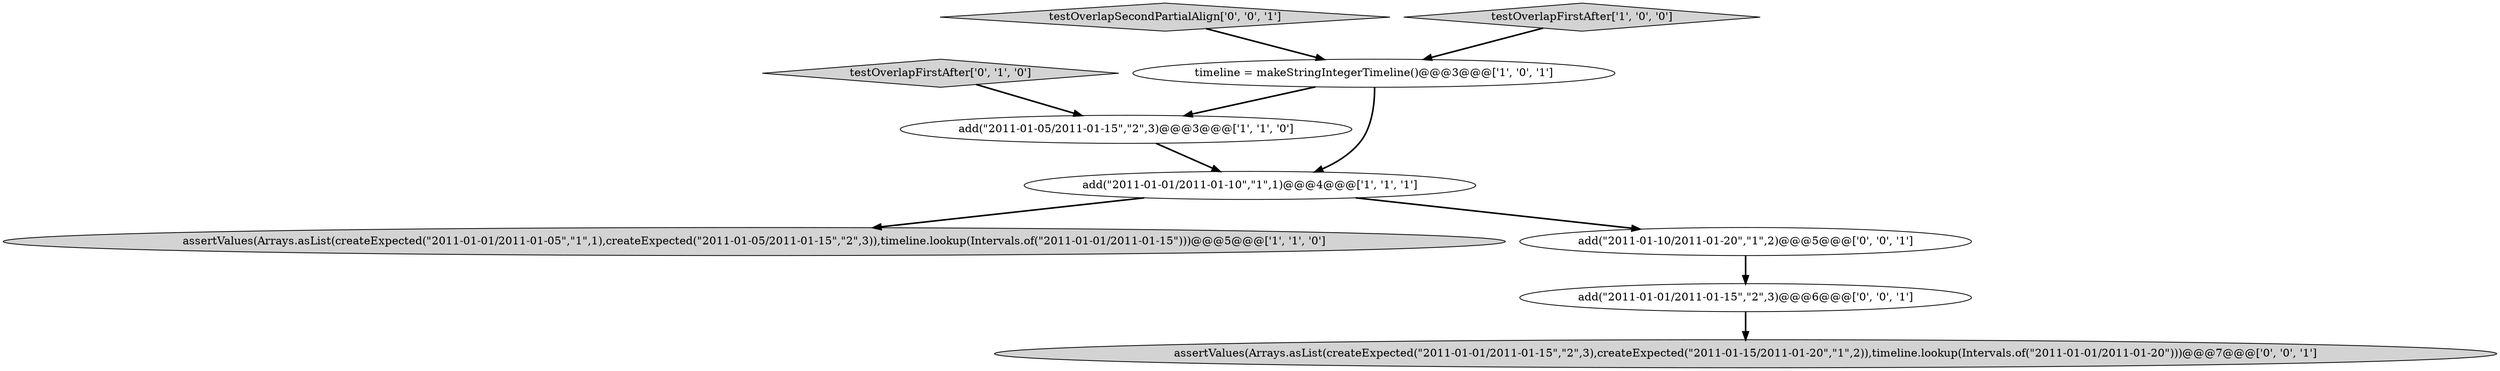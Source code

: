 digraph {
1 [style = filled, label = "assertValues(Arrays.asList(createExpected(\"2011-01-01/2011-01-05\",\"1\",1),createExpected(\"2011-01-05/2011-01-15\",\"2\",3)),timeline.lookup(Intervals.of(\"2011-01-01/2011-01-15\")))@@@5@@@['1', '1', '0']", fillcolor = lightgray, shape = ellipse image = "AAA0AAABBB1BBB"];
7 [style = filled, label = "assertValues(Arrays.asList(createExpected(\"2011-01-01/2011-01-15\",\"2\",3),createExpected(\"2011-01-15/2011-01-20\",\"1\",2)),timeline.lookup(Intervals.of(\"2011-01-01/2011-01-20\")))@@@7@@@['0', '0', '1']", fillcolor = lightgray, shape = ellipse image = "AAA0AAABBB3BBB"];
0 [style = filled, label = "add(\"2011-01-05/2011-01-15\",\"2\",3)@@@3@@@['1', '1', '0']", fillcolor = white, shape = ellipse image = "AAA0AAABBB1BBB"];
8 [style = filled, label = "testOverlapSecondPartialAlign['0', '0', '1']", fillcolor = lightgray, shape = diamond image = "AAA0AAABBB3BBB"];
9 [style = filled, label = "add(\"2011-01-01/2011-01-15\",\"2\",3)@@@6@@@['0', '0', '1']", fillcolor = white, shape = ellipse image = "AAA0AAABBB3BBB"];
4 [style = filled, label = "testOverlapFirstAfter['1', '0', '0']", fillcolor = lightgray, shape = diamond image = "AAA0AAABBB1BBB"];
3 [style = filled, label = "add(\"2011-01-01/2011-01-10\",\"1\",1)@@@4@@@['1', '1', '1']", fillcolor = white, shape = ellipse image = "AAA0AAABBB1BBB"];
5 [style = filled, label = "testOverlapFirstAfter['0', '1', '0']", fillcolor = lightgray, shape = diamond image = "AAA0AAABBB2BBB"];
6 [style = filled, label = "add(\"2011-01-10/2011-01-20\",\"1\",2)@@@5@@@['0', '0', '1']", fillcolor = white, shape = ellipse image = "AAA0AAABBB3BBB"];
2 [style = filled, label = "timeline = makeStringIntegerTimeline()@@@3@@@['1', '0', '1']", fillcolor = white, shape = ellipse image = "AAA0AAABBB1BBB"];
0->3 [style = bold, label=""];
3->6 [style = bold, label=""];
2->0 [style = bold, label=""];
4->2 [style = bold, label=""];
6->9 [style = bold, label=""];
5->0 [style = bold, label=""];
3->1 [style = bold, label=""];
9->7 [style = bold, label=""];
8->2 [style = bold, label=""];
2->3 [style = bold, label=""];
}
